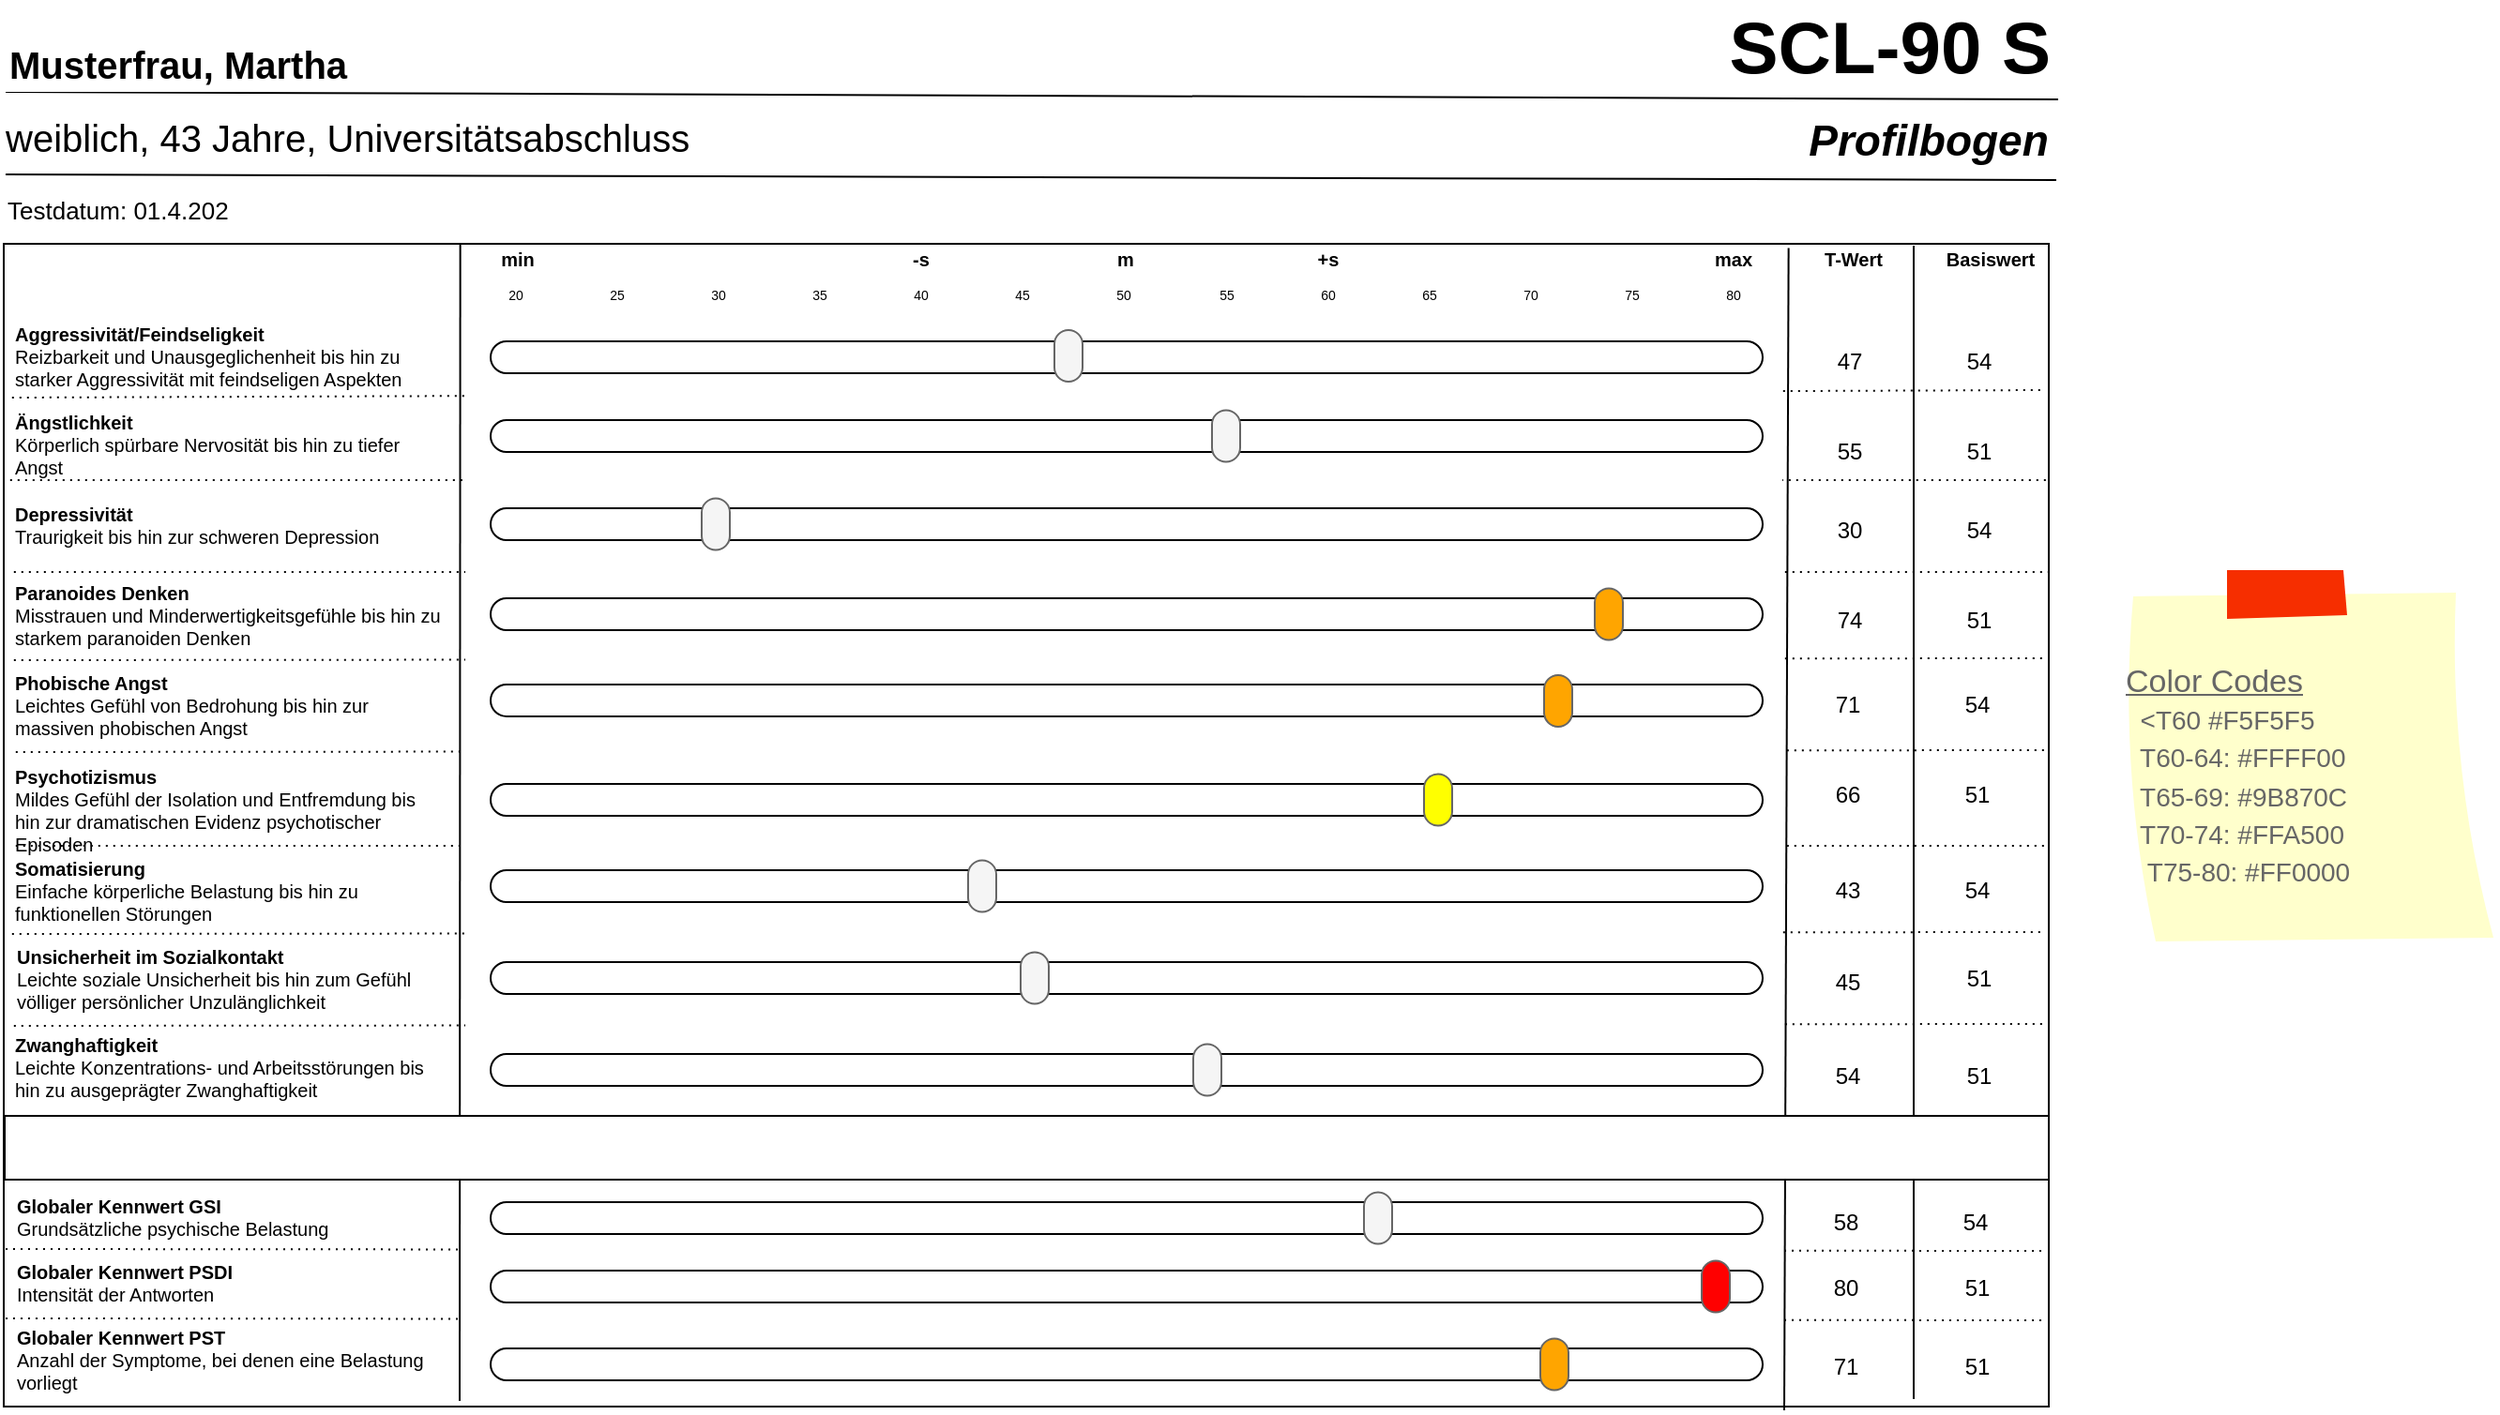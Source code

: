 <mxfile version="26.0.8">
  <diagram name="Page-1" id="lz46ZkKF_03jK4vwJp1x">
    <mxGraphModel dx="1729" dy="910" grid="0" gridSize="10" guides="1" tooltips="1" connect="1" arrows="1" fold="1" page="1" pageScale="1" pageWidth="1169" pageHeight="827" background="#FFFFFF" math="0" shadow="0">
      <root>
        <mxCell id="0" />
        <mxCell id="mk3OE4G8kqOqjRGRGF2H-67" value="Variante 1" style="locked=1;" parent="0" visible="0" />
        <mxCell id="mk3OE4G8kqOqjRGRGF2H-100" value="" style="rounded=0;whiteSpace=wrap;html=1;strokeColor=none;fillColor=light-dark(#f3f3f3, #ededed);" parent="mk3OE4G8kqOqjRGRGF2H-67" vertex="1">
          <mxGeometry x="312" y="210" width="650" height="577" as="geometry" />
        </mxCell>
        <mxCell id="mk3OE4G8kqOqjRGRGF2H-101" value="" style="rounded=0;whiteSpace=wrap;html=1;strokeColor=none;" parent="mk3OE4G8kqOqjRGRGF2H-67" vertex="1">
          <mxGeometry x="529" y="171" width="217" height="617" as="geometry" />
        </mxCell>
        <mxCell id="mk3OE4G8kqOqjRGRGF2H-135" value="" style="endArrow=none;dashed=1;html=1;dashPattern=1 3;strokeWidth=0.787;rounded=0;exitX=0.796;exitY=1.005;exitDx=0;exitDy=0;exitPerimeter=0;" parent="mk3OE4G8kqOqjRGRGF2H-67" source="mk3OE4G8kqOqjRGRGF2H-5" edge="1">
          <mxGeometry width="50" height="50" relative="1" as="geometry">
            <mxPoint x="907.571" y="827.848" as="sourcePoint" />
            <mxPoint x="908" y="211" as="targetPoint" />
          </mxGeometry>
        </mxCell>
        <mxCell id="mk3OE4G8kqOqjRGRGF2H-136" value="" style="endArrow=none;dashed=1;html=1;dashPattern=1 3;strokeWidth=0.787;rounded=0;exitX=0.75;exitY=1;exitDx=0;exitDy=0;" parent="mk3OE4G8kqOqjRGRGF2H-67" source="mk3OE4G8kqOqjRGRGF2H-5" edge="1">
          <mxGeometry width="50" height="50" relative="1" as="geometry">
            <mxPoint x="855.396" y="826" as="sourcePoint" />
            <mxPoint x="855" y="211" as="targetPoint" />
          </mxGeometry>
        </mxCell>
        <mxCell id="mk3OE4G8kqOqjRGRGF2H-137" value="" style="endArrow=none;dashed=1;html=1;dashPattern=1 3;strokeWidth=0.787;rounded=0;exitX=0.695;exitY=1;exitDx=0;exitDy=0;exitPerimeter=0;" parent="mk3OE4G8kqOqjRGRGF2H-67" source="mk3OE4G8kqOqjRGRGF2H-5" edge="1">
          <mxGeometry width="50" height="50" relative="1" as="geometry">
            <mxPoint x="798.385" y="826.616" as="sourcePoint" />
            <mxPoint x="800" y="210" as="targetPoint" />
          </mxGeometry>
        </mxCell>
        <mxCell id="mk3OE4G8kqOqjRGRGF2H-138" value="" style="endArrow=none;dashed=1;html=1;dashPattern=1 3;strokeWidth=0.787;rounded=0;exitX=0.649;exitY=1.004;exitDx=0;exitDy=0;exitPerimeter=0;" parent="mk3OE4G8kqOqjRGRGF2H-67" source="mk3OE4G8kqOqjRGRGF2H-5" edge="1">
          <mxGeometry width="50" height="50" relative="1" as="geometry">
            <mxPoint x="747" y="827" as="sourcePoint" />
            <mxPoint x="746" y="210" as="targetPoint" />
          </mxGeometry>
        </mxCell>
        <mxCell id="mk3OE4G8kqOqjRGRGF2H-139" value="" style="endArrow=none;dashed=1;html=1;dashPattern=1 3;strokeWidth=0.787;rounded=0;exitX=0.598;exitY=1.003;exitDx=0;exitDy=0;exitPerimeter=0;" parent="mk3OE4G8kqOqjRGRGF2H-67" source="mk3OE4G8kqOqjRGRGF2H-5" edge="1">
          <mxGeometry width="50" height="50" relative="1" as="geometry">
            <mxPoint x="691.174" y="825.149" as="sourcePoint" />
            <mxPoint x="692" y="212" as="targetPoint" />
          </mxGeometry>
        </mxCell>
        <mxCell id="mk3OE4G8kqOqjRGRGF2H-140" value="" style="endArrow=none;dashed=1;html=1;dashPattern=1 3;strokeWidth=0.787;rounded=0;exitX=0.547;exitY=1.003;exitDx=0;exitDy=0;exitPerimeter=0;" parent="mk3OE4G8kqOqjRGRGF2H-67" source="mk3OE4G8kqOqjRGRGF2H-5" edge="1">
          <mxGeometry width="50" height="50" relative="1" as="geometry">
            <mxPoint x="636.535" y="828.851" as="sourcePoint" />
            <mxPoint x="637.24" y="213" as="targetPoint" />
          </mxGeometry>
        </mxCell>
        <mxCell id="mk3OE4G8kqOqjRGRGF2H-141" value="" style="endArrow=none;dashed=1;html=1;dashPattern=1 3;strokeWidth=0.787;rounded=0;exitX=0.5;exitY=1;exitDx=0;exitDy=0;" parent="mk3OE4G8kqOqjRGRGF2H-67" source="mk3OE4G8kqOqjRGRGF2H-5" edge="1">
          <mxGeometry width="50" height="50" relative="1" as="geometry">
            <mxPoint x="582.774" y="826.383" as="sourcePoint" />
            <mxPoint x="583" y="210" as="targetPoint" />
          </mxGeometry>
        </mxCell>
        <mxCell id="mk3OE4G8kqOqjRGRGF2H-142" value="" style="endArrow=none;dashed=1;html=1;dashPattern=1 3;strokeWidth=0.787;rounded=0;exitX=0.45;exitY=1;exitDx=0;exitDy=0;exitPerimeter=0;" parent="mk3OE4G8kqOqjRGRGF2H-67" source="mk3OE4G8kqOqjRGRGF2H-5" edge="1">
          <mxGeometry width="50" height="50" relative="1" as="geometry">
            <mxPoint x="530.181" y="830.085" as="sourcePoint" />
            <mxPoint x="528.91" y="210" as="targetPoint" />
          </mxGeometry>
        </mxCell>
        <mxCell id="mk3OE4G8kqOqjRGRGF2H-143" value="" style="endArrow=none;dashed=1;html=1;dashPattern=1 3;strokeWidth=0.787;rounded=0;exitX=0.399;exitY=0.996;exitDx=0;exitDy=0;exitPerimeter=0;" parent="mk3OE4G8kqOqjRGRGF2H-67" source="mk3OE4G8kqOqjRGRGF2H-5" edge="1">
          <mxGeometry width="50" height="50" relative="1" as="geometry">
            <mxPoint x="474.208" y="826" as="sourcePoint" />
            <mxPoint x="473" y="210" as="targetPoint" />
          </mxGeometry>
        </mxCell>
        <mxCell id="mk3OE4G8kqOqjRGRGF2H-144" value="" style="endArrow=none;dashed=1;html=1;dashPattern=1 3;strokeWidth=0.787;rounded=0;exitX=0.351;exitY=1.007;exitDx=0;exitDy=0;exitPerimeter=0;" parent="mk3OE4G8kqOqjRGRGF2H-67" source="mk3OE4G8kqOqjRGRGF2H-5" edge="1">
          <mxGeometry width="50" height="50" relative="1" as="geometry">
            <mxPoint x="422.451" y="826" as="sourcePoint" />
            <mxPoint x="421" y="210" as="targetPoint" />
          </mxGeometry>
        </mxCell>
        <mxCell id="mk3OE4G8kqOqjRGRGF2H-145" value="" style="endArrow=none;dashed=1;html=1;dashPattern=1 3;strokeWidth=0.787;rounded=0;exitX=0.304;exitY=1.007;exitDx=0;exitDy=0;exitPerimeter=0;" parent="mk3OE4G8kqOqjRGRGF2H-67" source="mk3OE4G8kqOqjRGRGF2H-5" edge="1">
          <mxGeometry width="50" height="50" relative="1" as="geometry">
            <mxPoint x="369.985" y="831.544" as="sourcePoint" />
            <mxPoint x="368" y="211" as="targetPoint" />
          </mxGeometry>
        </mxCell>
        <mxCell id="mk3OE4G8kqOqjRGRGF2H-146" value="" style="endArrow=none;dashed=1;html=1;dashPattern=1 3;strokeWidth=0.787;rounded=0;exitX=0.25;exitY=1;exitDx=0;exitDy=0;" parent="mk3OE4G8kqOqjRGRGF2H-67" source="mk3OE4G8kqOqjRGRGF2H-5" edge="1">
          <mxGeometry width="50" height="50" relative="1" as="geometry">
            <mxPoint x="312.556" y="826" as="sourcePoint" />
            <mxPoint x="312.91" y="212" as="targetPoint" />
          </mxGeometry>
        </mxCell>
        <mxCell id="GfAeE0vKqWl7hIA20DjJ-19" value="" style="endArrow=none;dashed=1;html=1;dashPattern=1 3;strokeWidth=0.787;rounded=0;exitX=0.845;exitY=1.003;exitDx=0;exitDy=0;exitPerimeter=0;" edge="1" parent="mk3OE4G8kqOqjRGRGF2H-67" source="mk3OE4G8kqOqjRGRGF2H-5">
          <mxGeometry width="50" height="50" relative="1" as="geometry">
            <mxPoint x="961.571" y="827.848" as="sourcePoint" />
            <mxPoint x="962" y="211" as="targetPoint" />
          </mxGeometry>
        </mxCell>
        <mxCell id="GfAeE0vKqWl7hIA20DjJ-20" value="" style="rounded=0;whiteSpace=wrap;html=1;strokeColor=none;" vertex="1" parent="mk3OE4G8kqOqjRGRGF2H-67">
          <mxGeometry x="961" y="211" width="27" height="567" as="geometry" />
        </mxCell>
        <mxCell id="GfAeE0vKqWl7hIA20DjJ-21" value="" style="rounded=0;whiteSpace=wrap;html=1;strokeColor=none;" vertex="1" parent="mk3OE4G8kqOqjRGRGF2H-67">
          <mxGeometry x="284" y="210" width="27" height="567" as="geometry" />
        </mxCell>
        <mxCell id="1" style="" parent="0" />
        <mxCell id="mk3OE4G8kqOqjRGRGF2H-5" value="" style="rounded=0;whiteSpace=wrap;html=1;fillColor=none;" parent="1" vertex="1">
          <mxGeometry x="40" y="170" width="1090" height="620" as="geometry" />
        </mxCell>
        <mxCell id="mk3OE4G8kqOqjRGRGF2H-1" value="&lt;b&gt;&lt;i&gt;&lt;font style=&quot;font-size: 23px;&quot;&gt;Profilbogen&lt;/font&gt;&lt;/i&gt;&lt;/b&gt;" style="text;html=1;align=center;verticalAlign=middle;whiteSpace=wrap;rounded=0;" parent="1" vertex="1">
          <mxGeometry x="1036" y="100" width="60" height="30" as="geometry" />
        </mxCell>
        <mxCell id="mk3OE4G8kqOqjRGRGF2H-2" value="&lt;font&gt;&lt;b&gt;SCL-90 S&lt;br&gt;&lt;/b&gt;&lt;/font&gt;" style="text;html=1;align=right;verticalAlign=middle;whiteSpace=wrap;rounded=0;fontSize=39;" parent="1" vertex="1">
          <mxGeometry x="913" y="40" width="220" height="51" as="geometry" />
        </mxCell>
        <mxCell id="mk3OE4G8kqOqjRGRGF2H-3" value="" style="endArrow=none;html=1;rounded=0;" parent="1" edge="1">
          <mxGeometry width="50" height="50" relative="1" as="geometry">
            <mxPoint x="41" y="89" as="sourcePoint" />
            <mxPoint x="1135" y="93" as="targetPoint" />
          </mxGeometry>
        </mxCell>
        <mxCell id="mk3OE4G8kqOqjRGRGF2H-6" value="" style="endArrow=none;html=1;rounded=0;" parent="1" edge="1">
          <mxGeometry width="50" height="50" relative="1" as="geometry">
            <mxPoint x="41" y="133" as="sourcePoint" />
            <mxPoint x="1134" y="136" as="targetPoint" />
          </mxGeometry>
        </mxCell>
        <mxCell id="mk3OE4G8kqOqjRGRGF2H-19" value="&lt;div&gt;&lt;b&gt;Aggressivität/Feindseligkeit&lt;/b&gt;&lt;/div&gt;&lt;div&gt;Reizbarkeit und Unausgeglichenheit bis hin zu starker Aggressivität mit feindseligen Aspekten&lt;br&gt;&lt;/div&gt;" style="text;html=1;align=left;verticalAlign=top;whiteSpace=wrap;rounded=0;fontSize=10;" parent="1" vertex="1">
          <mxGeometry x="44" y="206" width="230" height="36" as="geometry" />
        </mxCell>
        <mxCell id="mk3OE4G8kqOqjRGRGF2H-20" value="&lt;div&gt;&lt;b&gt;Ängstlichkeit&lt;/b&gt;&lt;/div&gt;&lt;div&gt;Körperlich spürbare Nervosität bis hin zu tiefer Angst&lt;br&gt;&lt;/div&gt;" style="text;html=1;align=left;verticalAlign=top;whiteSpace=wrap;rounded=0;fontSize=10;" parent="1" vertex="1">
          <mxGeometry x="44" y="253" width="230" height="50" as="geometry" />
        </mxCell>
        <mxCell id="mk3OE4G8kqOqjRGRGF2H-21" value="&lt;div&gt;&lt;b&gt;Paranoides Denken&lt;br&gt;&lt;/b&gt;&lt;/div&gt;&lt;div&gt;Misstrauen und Minderwertigkeitsgefühle bis hin zu starkem paranoiden Denken&lt;br&gt;&lt;/div&gt;" style="text;html=1;align=left;verticalAlign=top;whiteSpace=wrap;rounded=0;fontSize=10;" parent="1" vertex="1">
          <mxGeometry x="44" y="344" width="230" height="50" as="geometry" />
        </mxCell>
        <mxCell id="mk3OE4G8kqOqjRGRGF2H-22" value="&lt;div&gt;&lt;b&gt;Depressivität&lt;/b&gt;&lt;/div&gt;&lt;div&gt;Traurigkeit bis hin zur schweren Depression&lt;br&gt;&lt;/div&gt;" style="text;html=1;align=left;verticalAlign=top;whiteSpace=wrap;rounded=0;fontSize=10;" parent="1" vertex="1">
          <mxGeometry x="44" y="302" width="230" height="50" as="geometry" />
        </mxCell>
        <mxCell id="mk3OE4G8kqOqjRGRGF2H-23" value="&lt;div&gt;&lt;b&gt;Somatisierung&lt;/b&gt;&lt;/div&gt;&lt;div&gt;Einfache körperliche Belastung bis hin zu funktionellen Störungen&lt;br&gt;&lt;/div&gt;" style="text;html=1;align=left;verticalAlign=top;whiteSpace=wrap;rounded=0;fontSize=10;" parent="1" vertex="1">
          <mxGeometry x="44" y="491" width="230" height="50" as="geometry" />
        </mxCell>
        <mxCell id="mk3OE4G8kqOqjRGRGF2H-24" value="&lt;div&gt;&lt;b&gt;Psychotizismus&lt;/b&gt;&lt;/div&gt;&lt;div&gt;Mildes Gefühl der Isolation und Entfremdung bis hin zur dramatischen Evidenz psychotischer Episoden&lt;br&gt;&lt;/div&gt;" style="text;html=1;align=left;verticalAlign=top;whiteSpace=wrap;rounded=0;fontSize=10;" parent="1" vertex="1">
          <mxGeometry x="44" y="442" width="230" height="50" as="geometry" />
        </mxCell>
        <mxCell id="mk3OE4G8kqOqjRGRGF2H-25" value="&lt;div&gt;&lt;b&gt;Unsicherheit im Sozialkontakt&lt;br&gt;&lt;/b&gt;&lt;/div&gt;&lt;div&gt;Leichte soziale Unsicherheit bis hin zum Gefühl völliger persönlicher Unzulänglichkeit&lt;br&gt;&lt;/div&gt;" style="text;html=1;align=left;verticalAlign=top;whiteSpace=wrap;rounded=0;fontSize=10;" parent="1" vertex="1">
          <mxGeometry x="45" y="538" width="230" height="50" as="geometry" />
        </mxCell>
        <mxCell id="mk3OE4G8kqOqjRGRGF2H-26" value="&lt;div&gt;&lt;b&gt;Phobische Angst&lt;br&gt;&lt;/b&gt;&lt;/div&gt;&lt;div&gt;Leichtes Gefühl von Bedrohung bis hin zur massiven phobischen Angst&lt;br&gt;&lt;/div&gt;" style="text;html=1;align=left;verticalAlign=top;whiteSpace=wrap;rounded=0;fontSize=10;" parent="1" vertex="1">
          <mxGeometry x="44" y="392" width="230" height="50" as="geometry" />
        </mxCell>
        <mxCell id="mk3OE4G8kqOqjRGRGF2H-27" value="&lt;div&gt;&lt;b&gt;Zwanghaftigkeit&lt;/b&gt;&lt;/div&gt;&lt;div&gt;Leichte Konzentrations- und Arbeitsstörungen bis hin zu ausgeprägter Zwanghaftigkeit&lt;br&gt;&lt;/div&gt;" style="text;html=1;align=left;verticalAlign=top;whiteSpace=wrap;rounded=0;fontSize=10;" parent="1" vertex="1">
          <mxGeometry x="44" y="585" width="230" height="50" as="geometry" />
        </mxCell>
        <mxCell id="mk3OE4G8kqOqjRGRGF2H-29" value="&lt;div&gt;&lt;b&gt;Globaler Kennwert PST&lt;br&gt;&lt;/b&gt;&lt;/div&gt;&lt;div&gt;Anzahl der Symptome, bei denen eine Belastung vorliegt&lt;br&gt;&lt;/div&gt;" style="text;html=1;align=left;verticalAlign=top;whiteSpace=wrap;rounded=0;fontSize=10;" parent="1" vertex="1">
          <mxGeometry x="45" y="741" width="230" height="40" as="geometry" />
        </mxCell>
        <mxCell id="mk3OE4G8kqOqjRGRGF2H-30" value="&lt;div&gt;&lt;b&gt;Globaler Kennwert PSDI&lt;br&gt;&lt;/b&gt;&lt;/div&gt;&lt;div&gt;Intensität der Antworten&lt;br&gt;&lt;/div&gt;" style="text;html=1;align=left;verticalAlign=top;whiteSpace=wrap;rounded=0;fontSize=10;" parent="1" vertex="1">
          <mxGeometry x="45" y="706" width="230" height="40" as="geometry" />
        </mxCell>
        <mxCell id="mk3OE4G8kqOqjRGRGF2H-31" value="&lt;div&gt;&lt;b&gt;Globaler Kennwert GSI&lt;br&gt;&lt;/b&gt;&lt;/div&gt;&lt;div&gt;Grundsätzliche psychische Belastung&lt;br&gt;&lt;/div&gt;" style="text;html=1;align=left;verticalAlign=top;whiteSpace=wrap;rounded=0;fontSize=10;" parent="1" vertex="1">
          <mxGeometry x="45" y="671" width="230" height="40" as="geometry" />
        </mxCell>
        <mxCell id="mk3OE4G8kqOqjRGRGF2H-41" value="" style="endArrow=none;html=1;rounded=0;entryX=0.491;entryY=0.177;entryDx=0;entryDy=0;entryPerimeter=0;exitX=0;exitY=1;exitDx=0;exitDy=0;" parent="1" edge="1">
          <mxGeometry width="50" height="50" relative="1" as="geometry">
            <mxPoint x="283" y="787" as="sourcePoint" />
            <mxPoint x="283.32" y="170" as="targetPoint" />
          </mxGeometry>
        </mxCell>
        <mxCell id="mk3OE4G8kqOqjRGRGF2H-132" value="$name" style="text;html=1;align=left;verticalAlign=middle;whiteSpace=wrap;rounded=0;fontSize=20;fontStyle=1" parent="1" vertex="1">
          <mxGeometry x="41" y="59" width="197" height="30" as="geometry" />
        </mxCell>
        <mxCell id="mk3OE4G8kqOqjRGRGF2H-134" value="$gender, $age Jahre, $education" style="text;html=1;align=left;verticalAlign=middle;whiteSpace=wrap;rounded=0;fontSize=20;fontStyle=0" parent="1" vertex="1">
          <mxGeometry x="38" y="98" width="423" height="30" as="geometry" />
        </mxCell>
        <mxCell id="GfAeE0vKqWl7hIA20DjJ-18" value="Testdatum: $test_date" style="text;html=1;align=left;verticalAlign=middle;whiteSpace=wrap;rounded=0;fontSize=13;fontStyle=0" vertex="1" parent="1">
          <mxGeometry x="40" y="137" width="423" height="30" as="geometry" />
        </mxCell>
        <mxCell id="GfAeE0vKqWl7hIA20DjJ-28" value="Basiswert" style="text;html=1;align=center;verticalAlign=middle;whiteSpace=wrap;rounded=0;fontStyle=1;fontSize=10;" vertex="1" parent="1">
          <mxGeometry x="1069" y="162.74" width="60" height="30" as="geometry" />
        </mxCell>
        <mxCell id="GfAeE0vKqWl7hIA20DjJ-29" value="T-Wert" style="text;html=1;align=center;verticalAlign=middle;whiteSpace=wrap;rounded=0;fontStyle=1;fontSize=10;" vertex="1" parent="1">
          <mxGeometry x="996" y="162.74" width="60" height="30" as="geometry" />
        </mxCell>
        <mxCell id="GfAeE0vKqWl7hIA20DjJ-30" value="20" style="text;html=1;align=center;verticalAlign=middle;whiteSpace=wrap;rounded=0;fontSize=7;fontStyle=0" vertex="1" parent="1">
          <mxGeometry x="299" y="191.74" width="27.82" height="12.52" as="geometry" />
        </mxCell>
        <mxCell id="GfAeE0vKqWl7hIA20DjJ-31" value="25" style="text;html=1;align=center;verticalAlign=middle;whiteSpace=wrap;rounded=0;fontSize=7;fontStyle=0" vertex="1" parent="1">
          <mxGeometry x="353" y="191.74" width="27.82" height="12.52" as="geometry" />
        </mxCell>
        <mxCell id="GfAeE0vKqWl7hIA20DjJ-32" value="30" style="text;html=1;align=center;verticalAlign=middle;whiteSpace=wrap;rounded=0;fontSize=7;fontStyle=0" vertex="1" parent="1">
          <mxGeometry x="407" y="191.74" width="27.82" height="12.52" as="geometry" />
        </mxCell>
        <mxCell id="GfAeE0vKqWl7hIA20DjJ-33" value="35" style="text;html=1;align=center;verticalAlign=middle;whiteSpace=wrap;rounded=0;fontSize=7;fontStyle=0" vertex="1" parent="1">
          <mxGeometry x="461" y="191.74" width="27.82" height="12.52" as="geometry" />
        </mxCell>
        <mxCell id="GfAeE0vKqWl7hIA20DjJ-34" value="40" style="text;html=1;align=center;verticalAlign=middle;whiteSpace=wrap;rounded=0;fontSize=7;fontStyle=0" vertex="1" parent="1">
          <mxGeometry x="515" y="191.74" width="27.82" height="12.52" as="geometry" />
        </mxCell>
        <mxCell id="GfAeE0vKqWl7hIA20DjJ-35" value="&lt;div&gt;45&lt;/div&gt;" style="text;html=1;align=center;verticalAlign=middle;whiteSpace=wrap;rounded=0;fontSize=7;fontStyle=0" vertex="1" parent="1">
          <mxGeometry x="569" y="191.74" width="27.82" height="12.52" as="geometry" />
        </mxCell>
        <mxCell id="GfAeE0vKqWl7hIA20DjJ-36" value="50" style="text;html=1;align=center;verticalAlign=middle;whiteSpace=wrap;rounded=0;fontSize=7;fontStyle=0" vertex="1" parent="1">
          <mxGeometry x="623" y="191.74" width="27.82" height="12.52" as="geometry" />
        </mxCell>
        <mxCell id="GfAeE0vKqWl7hIA20DjJ-37" value="55" style="text;html=1;align=center;verticalAlign=middle;whiteSpace=wrap;rounded=0;fontSize=7;fontStyle=0" vertex="1" parent="1">
          <mxGeometry x="678" y="191.74" width="27.82" height="12.52" as="geometry" />
        </mxCell>
        <mxCell id="GfAeE0vKqWl7hIA20DjJ-38" value="60" style="text;html=1;align=center;verticalAlign=middle;whiteSpace=wrap;rounded=0;fontSize=7;fontStyle=0" vertex="1" parent="1">
          <mxGeometry x="732" y="191.74" width="27.82" height="12.52" as="geometry" />
        </mxCell>
        <mxCell id="GfAeE0vKqWl7hIA20DjJ-39" value="65" style="text;html=1;align=center;verticalAlign=middle;whiteSpace=wrap;rounded=0;fontSize=7;fontStyle=0" vertex="1" parent="1">
          <mxGeometry x="786" y="191.74" width="27.82" height="12.52" as="geometry" />
        </mxCell>
        <mxCell id="GfAeE0vKqWl7hIA20DjJ-40" value="70" style="text;html=1;align=center;verticalAlign=middle;whiteSpace=wrap;rounded=0;fontSize=7;fontStyle=0" vertex="1" parent="1">
          <mxGeometry x="840" y="191.74" width="27.82" height="12.52" as="geometry" />
        </mxCell>
        <mxCell id="GfAeE0vKqWl7hIA20DjJ-41" value="75" style="text;html=1;align=center;verticalAlign=middle;whiteSpace=wrap;rounded=0;fontSize=7;fontStyle=0" vertex="1" parent="1">
          <mxGeometry x="894" y="191.74" width="27.82" height="12.52" as="geometry" />
        </mxCell>
        <mxCell id="GfAeE0vKqWl7hIA20DjJ-42" value="80" style="text;html=1;align=center;verticalAlign=middle;whiteSpace=wrap;rounded=0;fontSize=7;fontStyle=0" vertex="1" parent="1">
          <mxGeometry x="948" y="191.74" width="27.82" height="12.52" as="geometry" />
        </mxCell>
        <mxCell id="GfAeE0vKqWl7hIA20DjJ-43" value="max" style="text;html=1;align=center;verticalAlign=middle;whiteSpace=wrap;rounded=0;fontStyle=1;fontSize=10;" vertex="1" parent="1">
          <mxGeometry x="932" y="162.74" width="60" height="30" as="geometry" />
        </mxCell>
        <mxCell id="GfAeE0vKqWl7hIA20DjJ-44" value="m" style="text;html=1;align=center;verticalAlign=middle;whiteSpace=wrap;rounded=0;fontStyle=1;fontSize=10;" vertex="1" parent="1">
          <mxGeometry x="608" y="162.74" width="60" height="30" as="geometry" />
        </mxCell>
        <mxCell id="GfAeE0vKqWl7hIA20DjJ-45" value="+s" style="text;html=1;align=center;verticalAlign=middle;whiteSpace=wrap;rounded=0;fontStyle=1;fontSize=10;" vertex="1" parent="1">
          <mxGeometry x="715.91" y="162.74" width="60" height="30" as="geometry" />
        </mxCell>
        <mxCell id="GfAeE0vKqWl7hIA20DjJ-46" value="-s" style="text;html=1;align=center;verticalAlign=middle;whiteSpace=wrap;rounded=0;fontStyle=1;fontSize=10;" vertex="1" parent="1">
          <mxGeometry x="498.91" y="162.74" width="60" height="30" as="geometry" />
        </mxCell>
        <mxCell id="GfAeE0vKqWl7hIA20DjJ-47" value="min" style="text;html=1;align=center;verticalAlign=middle;whiteSpace=wrap;rounded=0;fontStyle=1;fontSize=10;" vertex="1" parent="1">
          <mxGeometry x="283.91" y="162.74" width="60" height="30" as="geometry" />
        </mxCell>
        <mxCell id="GfAeE0vKqWl7hIA20DjJ-48" value="" style="endArrow=none;html=1;rounded=0;entryX=0.491;entryY=0.177;entryDx=0;entryDy=0;entryPerimeter=0;exitX=0.871;exitY=1.003;exitDx=0;exitDy=0;exitPerimeter=0;" edge="1" parent="1">
          <mxGeometry width="50" height="50" relative="1" as="geometry">
            <mxPoint x="989" y="792" as="sourcePoint" />
            <mxPoint x="991.32" y="172.22" as="targetPoint" />
          </mxGeometry>
        </mxCell>
        <mxCell id="GfAeE0vKqWl7hIA20DjJ-49" value="" style="endArrow=none;html=1;rounded=0;entryX=0.491;entryY=0.177;entryDx=0;entryDy=0;entryPerimeter=0;exitX=0.934;exitY=0.994;exitDx=0;exitDy=0;exitPerimeter=0;" edge="1" parent="1">
          <mxGeometry width="50" height="50" relative="1" as="geometry">
            <mxPoint x="1058" y="786" as="sourcePoint" />
            <mxPoint x="1058.0" y="171" as="targetPoint" />
          </mxGeometry>
        </mxCell>
        <mxCell id="GfAeE0vKqWl7hIA20DjJ-50" value="" style="endArrow=none;dashed=1;html=1;dashPattern=1 3;strokeWidth=1;rounded=0;entryX=0.998;entryY=0.126;entryDx=0;entryDy=0;entryPerimeter=0;" edge="1" parent="1">
          <mxGeometry width="50" height="50" relative="1" as="geometry">
            <mxPoint x="44.41" y="252" as="sourcePoint" />
            <mxPoint x="1128" y="248" as="targetPoint" />
          </mxGeometry>
        </mxCell>
        <mxCell id="GfAeE0vKqWl7hIA20DjJ-51" value="" style="endArrow=none;dashed=1;html=1;dashPattern=1 3;strokeWidth=1;rounded=0;entryX=1;entryY=0.203;entryDx=0;entryDy=0;entryPerimeter=0;" edge="1" parent="1">
          <mxGeometry width="50" height="50" relative="1" as="geometry">
            <mxPoint x="43.41" y="296" as="sourcePoint" />
            <mxPoint x="1130" y="296" as="targetPoint" />
          </mxGeometry>
        </mxCell>
        <mxCell id="GfAeE0vKqWl7hIA20DjJ-52" value="" style="endArrow=none;dashed=1;html=1;dashPattern=1 3;strokeWidth=1;rounded=0;entryX=1.001;entryY=0.283;entryDx=0;entryDy=0;entryPerimeter=0;" edge="1" parent="1">
          <mxGeometry width="50" height="50" relative="1" as="geometry">
            <mxPoint x="45.41" y="345" as="sourcePoint" />
            <mxPoint x="1131" y="345" as="targetPoint" />
          </mxGeometry>
        </mxCell>
        <mxCell id="GfAeE0vKqWl7hIA20DjJ-53" value="" style="endArrow=none;dashed=1;html=1;dashPattern=1 3;strokeWidth=1;rounded=0;entryX=0.999;entryY=0.356;entryDx=0;entryDy=0;entryPerimeter=0;" edge="1" parent="1">
          <mxGeometry width="50" height="50" relative="1" as="geometry">
            <mxPoint x="45.41" y="392" as="sourcePoint" />
            <mxPoint x="1129" y="391" as="targetPoint" />
          </mxGeometry>
        </mxCell>
        <mxCell id="GfAeE0vKqWl7hIA20DjJ-54" value="" style="endArrow=none;dashed=1;html=1;dashPattern=1 3;strokeWidth=1;rounded=0;entryX=0.998;entryY=0.435;entryDx=0;entryDy=0;entryPerimeter=0;" edge="1" parent="1">
          <mxGeometry width="50" height="50" relative="1" as="geometry">
            <mxPoint x="46.41" y="441" as="sourcePoint" />
            <mxPoint x="1128" y="440" as="targetPoint" />
          </mxGeometry>
        </mxCell>
        <mxCell id="GfAeE0vKqWl7hIA20DjJ-55" value="" style="endArrow=none;dashed=1;html=1;dashPattern=1 3;strokeWidth=1;rounded=0;entryX=1;entryY=0.517;entryDx=0;entryDy=0;entryPerimeter=0;" edge="1" parent="1">
          <mxGeometry width="50" height="50" relative="1" as="geometry">
            <mxPoint x="46.41" y="491" as="sourcePoint" />
            <mxPoint x="1130" y="491" as="targetPoint" />
          </mxGeometry>
        </mxCell>
        <mxCell id="GfAeE0vKqWl7hIA20DjJ-56" value="" style="endArrow=none;dashed=1;html=1;dashPattern=1 3;strokeWidth=1;rounded=0;entryX=0.998;entryY=0.592;entryDx=0;entryDy=0;entryPerimeter=0;" edge="1" parent="1">
          <mxGeometry width="50" height="50" relative="1" as="geometry">
            <mxPoint x="44.41" y="538" as="sourcePoint" />
            <mxPoint x="1128" y="537" as="targetPoint" />
          </mxGeometry>
        </mxCell>
        <mxCell id="GfAeE0vKqWl7hIA20DjJ-57" value="" style="endArrow=none;dashed=1;html=1;dashPattern=1 3;strokeWidth=1;rounded=0;entryX=0.998;entryY=0.671;entryDx=0;entryDy=0;entryPerimeter=0;" edge="1" parent="1">
          <mxGeometry width="50" height="50" relative="1" as="geometry">
            <mxPoint x="45.41" y="587" as="sourcePoint" />
            <mxPoint x="1128" y="586" as="targetPoint" />
          </mxGeometry>
        </mxCell>
        <mxCell id="GfAeE0vKqWl7hIA20DjJ-58" value="" style="endArrow=none;dashed=1;html=1;dashPattern=1 3;strokeWidth=1;rounded=0;entryX=1.002;entryY=0.76;entryDx=0;entryDy=0;entryPerimeter=0;" edge="1" parent="1">
          <mxGeometry width="50" height="50" relative="1" as="geometry">
            <mxPoint x="41.0" y="706" as="sourcePoint" />
            <mxPoint x="1126.59" y="707" as="targetPoint" />
          </mxGeometry>
        </mxCell>
        <mxCell id="GfAeE0vKqWl7hIA20DjJ-59" value="" style="endArrow=none;dashed=1;html=1;dashPattern=1 3;strokeWidth=1;rounded=0;entryX=1.002;entryY=0.76;entryDx=0;entryDy=0;entryPerimeter=0;" edge="1" parent="1">
          <mxGeometry width="50" height="50" relative="1" as="geometry">
            <mxPoint x="41.0" y="743" as="sourcePoint" />
            <mxPoint x="1126.59" y="744" as="targetPoint" />
          </mxGeometry>
        </mxCell>
        <mxCell id="GfAeE0vKqWl7hIA20DjJ-17" value="" style="rounded=0;whiteSpace=wrap;html=1;" vertex="1" parent="1">
          <mxGeometry x="40.5" y="635" width="1089.5" height="34" as="geometry" />
        </mxCell>
        <mxCell id="mk3OE4G8kqOqjRGRGF2H-68" value="Variante 2" style="" parent="0" />
        <mxCell id="GfAeE0vKqWl7hIA20DjJ-60" value="" style="rounded=0;whiteSpace=wrap;html=1;strokeColor=none;" vertex="1" parent="mk3OE4G8kqOqjRGRGF2H-68">
          <mxGeometry x="286" y="210" width="702" height="411" as="geometry" />
        </mxCell>
        <mxCell id="GfAeE0vKqWl7hIA20DjJ-61" value="" style="rounded=0;whiteSpace=wrap;html=1;strokeColor=none;" vertex="1" parent="mk3OE4G8kqOqjRGRGF2H-68">
          <mxGeometry x="285" y="678" width="702" height="100" as="geometry" />
        </mxCell>
        <mxCell id="GfAeE0vKqWl7hIA20DjJ-22" value="&lt;br&gt;&lt;div align=&quot;left&quot;&gt;&lt;br&gt;&lt;/div&gt;&lt;div align=&quot;left&quot;&gt;&lt;font style=&quot;font-size: 14px;&quot;&gt;&lt;br&gt;&lt;/font&gt;&lt;div&gt;&lt;u&gt;Color Codes&lt;/u&gt;&lt;br&gt;&lt;/div&gt;&lt;/div&gt;&lt;div align=&quot;left&quot;&gt;&lt;font style=&quot;font-size: 14px;&quot;&gt;&amp;nbsp; &amp;lt;T60 #F5F5F5&lt;br&gt;&amp;nbsp; T60-64: #FFFF00&lt;br&gt;&lt;/font&gt;&lt;/div&gt;&lt;div align=&quot;left&quot;&gt;&lt;font style=&quot;font-size: 14px;&quot;&gt;&amp;nbsp; T65-69: #9B870C &lt;br&gt;&lt;/font&gt;&lt;/div&gt;&lt;div align=&quot;left&quot;&gt;&lt;font style=&quot;font-size: 14px;&quot;&gt;&amp;nbsp; T70-74: #FFA500&lt;br&gt;&lt;/font&gt;&lt;/div&gt;&lt;div align=&quot;left&quot;&gt;&lt;font style=&quot;font-size: 14px;&quot;&gt;&amp;nbsp;&amp;nbsp; T75-80: #FF0000&lt;br&gt;&lt;/font&gt;&lt;/div&gt;&lt;div align=&quot;left&quot;&gt;&lt;font style=&quot;font-size: 14px;&quot;&gt;&lt;br&gt;&lt;/font&gt;&lt;/div&gt;&lt;div align=&quot;left&quot;&gt;&lt;font style=&quot;font-size: 14px;&quot;&gt;&lt;br&gt;&lt;/font&gt;&lt;/div&gt;" style="strokeWidth=1;shadow=0;dashed=0;align=left;html=1;shape=mxgraph.mockup.text.stickyNote2;fontColor=#666666;mainText=;fontSize=17;whiteSpace=wrap;fillColor=#ffffcc;strokeColor=#F62E00;movable=1;resizable=1;rotatable=1;deletable=1;editable=1;locked=0;connectable=1;" vertex="1" parent="mk3OE4G8kqOqjRGRGF2H-68">
          <mxGeometry x="1169" y="344" width="200" height="200" as="geometry" />
        </mxCell>
        <mxCell id="GfAeE0vKqWl7hIA20DjJ-62" value="" style="rounded=1;whiteSpace=wrap;html=1;arcSize=50;" vertex="1" parent="mk3OE4G8kqOqjRGRGF2H-68">
          <mxGeometry x="299.5" y="264" width="678" height="17" as="geometry" />
        </mxCell>
        <mxCell id="GfAeE0vKqWl7hIA20DjJ-63" value="" style="rounded=1;whiteSpace=wrap;html=1;arcSize=50;" vertex="1" parent="mk3OE4G8kqOqjRGRGF2H-68">
          <mxGeometry x="299.5" y="311" width="678" height="17" as="geometry" />
        </mxCell>
        <mxCell id="GfAeE0vKqWl7hIA20DjJ-64" value="" style="rounded=1;whiteSpace=wrap;html=1;arcSize=50;" vertex="1" parent="mk3OE4G8kqOqjRGRGF2H-68">
          <mxGeometry x="299.5" y="359" width="678" height="17" as="geometry" />
        </mxCell>
        <mxCell id="GfAeE0vKqWl7hIA20DjJ-65" value="" style="rounded=1;whiteSpace=wrap;html=1;arcSize=50;" vertex="1" parent="mk3OE4G8kqOqjRGRGF2H-68">
          <mxGeometry x="299.5" y="405" width="678" height="17" as="geometry" />
        </mxCell>
        <mxCell id="GfAeE0vKqWl7hIA20DjJ-66" value="" style="rounded=1;whiteSpace=wrap;html=1;arcSize=50;" vertex="1" parent="mk3OE4G8kqOqjRGRGF2H-68">
          <mxGeometry x="299.5" y="458" width="678" height="17" as="geometry" />
        </mxCell>
        <mxCell id="GfAeE0vKqWl7hIA20DjJ-67" value="" style="rounded=1;whiteSpace=wrap;html=1;arcSize=50;" vertex="1" parent="mk3OE4G8kqOqjRGRGF2H-68">
          <mxGeometry x="299.5" y="504" width="678" height="17" as="geometry" />
        </mxCell>
        <mxCell id="GfAeE0vKqWl7hIA20DjJ-68" value="" style="rounded=1;whiteSpace=wrap;html=1;arcSize=50;" vertex="1" parent="mk3OE4G8kqOqjRGRGF2H-68">
          <mxGeometry x="299.5" y="553" width="678" height="17" as="geometry" />
        </mxCell>
        <mxCell id="GfAeE0vKqWl7hIA20DjJ-69" value="" style="rounded=1;whiteSpace=wrap;html=1;arcSize=50;" vertex="1" parent="mk3OE4G8kqOqjRGRGF2H-68">
          <mxGeometry x="299.5" y="681" width="678" height="17" as="geometry" />
        </mxCell>
        <mxCell id="GfAeE0vKqWl7hIA20DjJ-70" value="" style="rounded=1;whiteSpace=wrap;html=1;arcSize=50;" vertex="1" parent="mk3OE4G8kqOqjRGRGF2H-68">
          <mxGeometry x="299.5" y="602" width="678" height="17" as="geometry" />
        </mxCell>
        <mxCell id="GfAeE0vKqWl7hIA20DjJ-71" value="" style="rounded=1;whiteSpace=wrap;html=1;arcSize=50;" vertex="1" parent="mk3OE4G8kqOqjRGRGF2H-68">
          <mxGeometry x="299.5" y="717.5" width="678" height="17" as="geometry" />
        </mxCell>
        <mxCell id="GfAeE0vKqWl7hIA20DjJ-72" value="" style="rounded=1;whiteSpace=wrap;html=1;arcSize=50;" vertex="1" parent="mk3OE4G8kqOqjRGRGF2H-68">
          <mxGeometry x="299.5" y="759" width="678" height="17" as="geometry" />
        </mxCell>
        <mxCell id="GfAeE0vKqWl7hIA20DjJ-26" value="" style="rounded=1;whiteSpace=wrap;html=1;arcSize=50;" vertex="1" parent="mk3OE4G8kqOqjRGRGF2H-68">
          <mxGeometry x="299.5" y="222" width="678" height="17" as="geometry" />
        </mxCell>
        <mxCell id="GfAeE0vKqWl7hIA20DjJ-23" value="" style="rounded=1;whiteSpace=wrap;html=1;arcSize=50;fillColor=#f5f5f5;fontColor=#333333;strokeColor=#666666;" vertex="1" parent="mk3OE4G8kqOqjRGRGF2H-68">
          <mxGeometry x="600" y="216" width="15" height="27.5" as="geometry" />
        </mxCell>
        <mxCell id="GfAeE0vKqWl7hIA20DjJ-74" value="" style="rounded=1;whiteSpace=wrap;html=1;arcSize=50;fillColor=#f5f5f5;fontColor=#333333;strokeColor=#666666;" vertex="1" parent="mk3OE4G8kqOqjRGRGF2H-68">
          <mxGeometry x="684" y="258.75" width="15" height="27.5" as="geometry" />
        </mxCell>
        <mxCell id="GfAeE0vKqWl7hIA20DjJ-75" value="" style="rounded=1;whiteSpace=wrap;html=1;arcSize=50;fillColor=#f5f5f5;fontColor=#333333;strokeColor=#666666;" vertex="1" parent="mk3OE4G8kqOqjRGRGF2H-68">
          <mxGeometry x="412" y="305.75" width="15" height="27.5" as="geometry" />
        </mxCell>
        <mxCell id="GfAeE0vKqWl7hIA20DjJ-76" value="" style="rounded=1;whiteSpace=wrap;html=1;arcSize=50;fillColor=light-dark(#ffa500, #1a1a1a);fontColor=#333333;strokeColor=#666666;" vertex="1" parent="mk3OE4G8kqOqjRGRGF2H-68">
          <mxGeometry x="888" y="353.75" width="15" height="27.5" as="geometry" />
        </mxCell>
        <mxCell id="GfAeE0vKqWl7hIA20DjJ-77" value="" style="rounded=1;whiteSpace=wrap;html=1;arcSize=50;fillColor=light-dark(#ffa500, #1a1a1a);fontColor=#333333;strokeColor=#666666;" vertex="1" parent="mk3OE4G8kqOqjRGRGF2H-68">
          <mxGeometry x="861" y="400" width="15" height="27.5" as="geometry" />
        </mxCell>
        <mxCell id="GfAeE0vKqWl7hIA20DjJ-78" value="" style="rounded=1;whiteSpace=wrap;html=1;arcSize=50;fillColor=light-dark(#ffff00, #1a1a1a);fontColor=#333333;strokeColor=#666666;" vertex="1" parent="mk3OE4G8kqOqjRGRGF2H-68">
          <mxGeometry x="797" y="452.75" width="15" height="27.5" as="geometry" />
        </mxCell>
        <mxCell id="GfAeE0vKqWl7hIA20DjJ-79" value="" style="rounded=1;whiteSpace=wrap;html=1;arcSize=50;fillColor=#f5f5f5;fontColor=#333333;strokeColor=#666666;" vertex="1" parent="mk3OE4G8kqOqjRGRGF2H-68">
          <mxGeometry x="554" y="498.75" width="15" height="27.5" as="geometry" />
        </mxCell>
        <mxCell id="GfAeE0vKqWl7hIA20DjJ-80" value="" style="rounded=1;whiteSpace=wrap;html=1;arcSize=50;fillColor=#f5f5f5;fontColor=#333333;strokeColor=#666666;" vertex="1" parent="mk3OE4G8kqOqjRGRGF2H-68">
          <mxGeometry x="582" y="547.75" width="15" height="27.5" as="geometry" />
        </mxCell>
        <mxCell id="GfAeE0vKqWl7hIA20DjJ-81" value="" style="rounded=1;whiteSpace=wrap;html=1;arcSize=50;fillColor=#f5f5f5;fontColor=#333333;strokeColor=#666666;" vertex="1" parent="mk3OE4G8kqOqjRGRGF2H-68">
          <mxGeometry x="674" y="596.75" width="15" height="27.5" as="geometry" />
        </mxCell>
        <mxCell id="GfAeE0vKqWl7hIA20DjJ-82" value="" style="rounded=1;whiteSpace=wrap;html=1;arcSize=50;fillColor=#f5f5f5;fontColor=#333333;strokeColor=#666666;" vertex="1" parent="mk3OE4G8kqOqjRGRGF2H-68">
          <mxGeometry x="765" y="675.75" width="15" height="27.5" as="geometry" />
        </mxCell>
        <mxCell id="GfAeE0vKqWl7hIA20DjJ-83" value="" style="rounded=1;whiteSpace=wrap;html=1;arcSize=50;fillColor=light-dark(#ff0000, #1a1a1a);fontColor=#333333;strokeColor=#666666;" vertex="1" parent="mk3OE4G8kqOqjRGRGF2H-68">
          <mxGeometry x="945" y="712.25" width="15" height="27.5" as="geometry" />
        </mxCell>
        <mxCell id="GfAeE0vKqWl7hIA20DjJ-85" value="" style="rounded=1;whiteSpace=wrap;html=1;arcSize=50;fillColor=light-dark(#ffa500, #1a1a1a);fontColor=#333333;strokeColor=#666666;" vertex="1" parent="mk3OE4G8kqOqjRGRGF2H-68">
          <mxGeometry x="859" y="753.75" width="15" height="27.5" as="geometry" />
        </mxCell>
        <mxCell id="GfAeE0vKqWl7hIA20DjJ-86" value="Sample Text" parent="0" />
        <mxCell id="GfAeE0vKqWl7hIA20DjJ-87" value="47" style="text;html=1;align=center;verticalAlign=middle;whiteSpace=wrap;rounded=0;" vertex="1" parent="GfAeE0vKqWl7hIA20DjJ-86">
          <mxGeometry x="994" y="218" width="60" height="30" as="geometry" />
        </mxCell>
        <mxCell id="GfAeE0vKqWl7hIA20DjJ-88" value="51" style="text;html=1;align=center;verticalAlign=middle;whiteSpace=wrap;rounded=0;" vertex="1" parent="GfAeE0vKqWl7hIA20DjJ-86">
          <mxGeometry x="1063" y="266" width="60" height="30" as="geometry" />
        </mxCell>
        <mxCell id="GfAeE0vKqWl7hIA20DjJ-90" value="54" style="text;html=1;align=center;verticalAlign=middle;whiteSpace=wrap;rounded=0;" vertex="1" parent="GfAeE0vKqWl7hIA20DjJ-86">
          <mxGeometry x="1063" y="218" width="60" height="30" as="geometry" />
        </mxCell>
        <mxCell id="GfAeE0vKqWl7hIA20DjJ-91" value="55" style="text;html=1;align=center;verticalAlign=middle;whiteSpace=wrap;rounded=0;" vertex="1" parent="GfAeE0vKqWl7hIA20DjJ-86">
          <mxGeometry x="994" y="266" width="60" height="30" as="geometry" />
        </mxCell>
        <mxCell id="GfAeE0vKqWl7hIA20DjJ-92" value="30" style="text;html=1;align=center;verticalAlign=middle;whiteSpace=wrap;rounded=0;" vertex="1" parent="GfAeE0vKqWl7hIA20DjJ-86">
          <mxGeometry x="994" y="308" width="60" height="30" as="geometry" />
        </mxCell>
        <mxCell id="GfAeE0vKqWl7hIA20DjJ-93" value="54" style="text;html=1;align=center;verticalAlign=middle;whiteSpace=wrap;rounded=0;" vertex="1" parent="GfAeE0vKqWl7hIA20DjJ-86">
          <mxGeometry x="1063" y="308" width="60" height="30" as="geometry" />
        </mxCell>
        <mxCell id="GfAeE0vKqWl7hIA20DjJ-94" value="51" style="text;html=1;align=center;verticalAlign=middle;whiteSpace=wrap;rounded=0;" vertex="1" parent="GfAeE0vKqWl7hIA20DjJ-86">
          <mxGeometry x="1063" y="356" width="60" height="30" as="geometry" />
        </mxCell>
        <mxCell id="GfAeE0vKqWl7hIA20DjJ-95" value="74" style="text;html=1;align=center;verticalAlign=middle;whiteSpace=wrap;rounded=0;" vertex="1" parent="GfAeE0vKqWl7hIA20DjJ-86">
          <mxGeometry x="994" y="356" width="60" height="30" as="geometry" />
        </mxCell>
        <mxCell id="GfAeE0vKqWl7hIA20DjJ-96" value="51" style="text;html=1;align=center;verticalAlign=middle;whiteSpace=wrap;rounded=0;" vertex="1" parent="GfAeE0vKqWl7hIA20DjJ-86">
          <mxGeometry x="1062" y="449" width="60" height="30" as="geometry" />
        </mxCell>
        <mxCell id="GfAeE0vKqWl7hIA20DjJ-97" value="54" style="text;html=1;align=center;verticalAlign=middle;whiteSpace=wrap;rounded=0;" vertex="1" parent="GfAeE0vKqWl7hIA20DjJ-86">
          <mxGeometry x="1062" y="401" width="60" height="30" as="geometry" />
        </mxCell>
        <mxCell id="GfAeE0vKqWl7hIA20DjJ-98" value="54" style="text;html=1;align=center;verticalAlign=middle;whiteSpace=wrap;rounded=0;" vertex="1" parent="GfAeE0vKqWl7hIA20DjJ-86">
          <mxGeometry x="1062" y="500" width="60" height="30" as="geometry" />
        </mxCell>
        <mxCell id="GfAeE0vKqWl7hIA20DjJ-99" value="51" style="text;html=1;align=center;verticalAlign=middle;whiteSpace=wrap;rounded=0;" vertex="1" parent="GfAeE0vKqWl7hIA20DjJ-86">
          <mxGeometry x="1063" y="599" width="60" height="30" as="geometry" />
        </mxCell>
        <mxCell id="GfAeE0vKqWl7hIA20DjJ-100" value="71" style="text;html=1;align=center;verticalAlign=middle;whiteSpace=wrap;rounded=0;" vertex="1" parent="GfAeE0vKqWl7hIA20DjJ-86">
          <mxGeometry x="993" y="401" width="60" height="30" as="geometry" />
        </mxCell>
        <mxCell id="GfAeE0vKqWl7hIA20DjJ-101" value="66" style="text;html=1;align=center;verticalAlign=middle;whiteSpace=wrap;rounded=0;" vertex="1" parent="GfAeE0vKqWl7hIA20DjJ-86">
          <mxGeometry x="993" y="449" width="60" height="30" as="geometry" />
        </mxCell>
        <mxCell id="GfAeE0vKqWl7hIA20DjJ-102" value="43" style="text;html=1;align=center;verticalAlign=middle;whiteSpace=wrap;rounded=0;" vertex="1" parent="GfAeE0vKqWl7hIA20DjJ-86">
          <mxGeometry x="993" y="500" width="60" height="30" as="geometry" />
        </mxCell>
        <mxCell id="GfAeE0vKqWl7hIA20DjJ-103" value="45" style="text;html=1;align=center;verticalAlign=middle;whiteSpace=wrap;rounded=0;" vertex="1" parent="GfAeE0vKqWl7hIA20DjJ-86">
          <mxGeometry x="993" y="549" width="60" height="30" as="geometry" />
        </mxCell>
        <mxCell id="GfAeE0vKqWl7hIA20DjJ-104" value="54" style="text;html=1;align=center;verticalAlign=middle;whiteSpace=wrap;rounded=0;" vertex="1" parent="GfAeE0vKqWl7hIA20DjJ-86">
          <mxGeometry x="993" y="599" width="60" height="30" as="geometry" />
        </mxCell>
        <mxCell id="GfAeE0vKqWl7hIA20DjJ-105" value="51" style="text;html=1;align=center;verticalAlign=middle;whiteSpace=wrap;rounded=0;" vertex="1" parent="GfAeE0vKqWl7hIA20DjJ-86">
          <mxGeometry x="1063" y="547" width="60" height="30" as="geometry" />
        </mxCell>
        <mxCell id="GfAeE0vKqWl7hIA20DjJ-106" value="51" style="text;html=1;align=center;verticalAlign=middle;whiteSpace=wrap;rounded=0;" vertex="1" parent="GfAeE0vKqWl7hIA20DjJ-86">
          <mxGeometry x="1062" y="712" width="60" height="30" as="geometry" />
        </mxCell>
        <mxCell id="GfAeE0vKqWl7hIA20DjJ-107" value="58" style="text;html=1;align=center;verticalAlign=middle;whiteSpace=wrap;rounded=0;" vertex="1" parent="GfAeE0vKqWl7hIA20DjJ-86">
          <mxGeometry x="992" y="677" width="60" height="30" as="geometry" />
        </mxCell>
        <mxCell id="GfAeE0vKqWl7hIA20DjJ-108" value="54" style="text;html=1;align=center;verticalAlign=middle;whiteSpace=wrap;rounded=0;" vertex="1" parent="GfAeE0vKqWl7hIA20DjJ-86">
          <mxGeometry x="1061" y="677" width="60" height="30" as="geometry" />
        </mxCell>
        <mxCell id="GfAeE0vKqWl7hIA20DjJ-109" value="80" style="text;html=1;align=center;verticalAlign=middle;whiteSpace=wrap;rounded=0;" vertex="1" parent="GfAeE0vKqWl7hIA20DjJ-86">
          <mxGeometry x="992" y="712" width="60" height="30" as="geometry" />
        </mxCell>
        <mxCell id="GfAeE0vKqWl7hIA20DjJ-110" value="71" style="text;html=1;align=center;verticalAlign=middle;whiteSpace=wrap;rounded=0;" vertex="1" parent="GfAeE0vKqWl7hIA20DjJ-86">
          <mxGeometry x="992" y="754" width="60" height="30" as="geometry" />
        </mxCell>
        <mxCell id="GfAeE0vKqWl7hIA20DjJ-111" value="51" style="text;html=1;align=center;verticalAlign=middle;whiteSpace=wrap;rounded=0;" vertex="1" parent="GfAeE0vKqWl7hIA20DjJ-86">
          <mxGeometry x="1062" y="754" width="60" height="30" as="geometry" />
        </mxCell>
        <mxCell id="GfAeE0vKqWl7hIA20DjJ-115" value="Musterfrau, Martha" style="text;html=1;align=left;verticalAlign=middle;whiteSpace=wrap;rounded=0;fontSize=20;fontStyle=1;fillColor=default;" vertex="1" parent="GfAeE0vKqWl7hIA20DjJ-86">
          <mxGeometry x="41" y="59" width="197" height="30" as="geometry" />
        </mxCell>
        <mxCell id="GfAeE0vKqWl7hIA20DjJ-116" value="weiblich, 43 Jahre, Universitätsabschluss" style="text;html=1;align=left;verticalAlign=middle;whiteSpace=wrap;rounded=0;fontSize=20;fontStyle=0;fillColor=default;" vertex="1" parent="GfAeE0vKqWl7hIA20DjJ-86">
          <mxGeometry x="39" y="98" width="423" height="30" as="geometry" />
        </mxCell>
        <mxCell id="GfAeE0vKqWl7hIA20DjJ-117" value="Testdatum: 01.4.202" style="text;html=1;align=left;verticalAlign=middle;whiteSpace=wrap;rounded=0;fontSize=13;fontStyle=0;fillColor=default;" vertex="1" parent="GfAeE0vKqWl7hIA20DjJ-86">
          <mxGeometry x="40" y="137" width="423" height="30" as="geometry" />
        </mxCell>
      </root>
    </mxGraphModel>
  </diagram>
</mxfile>
